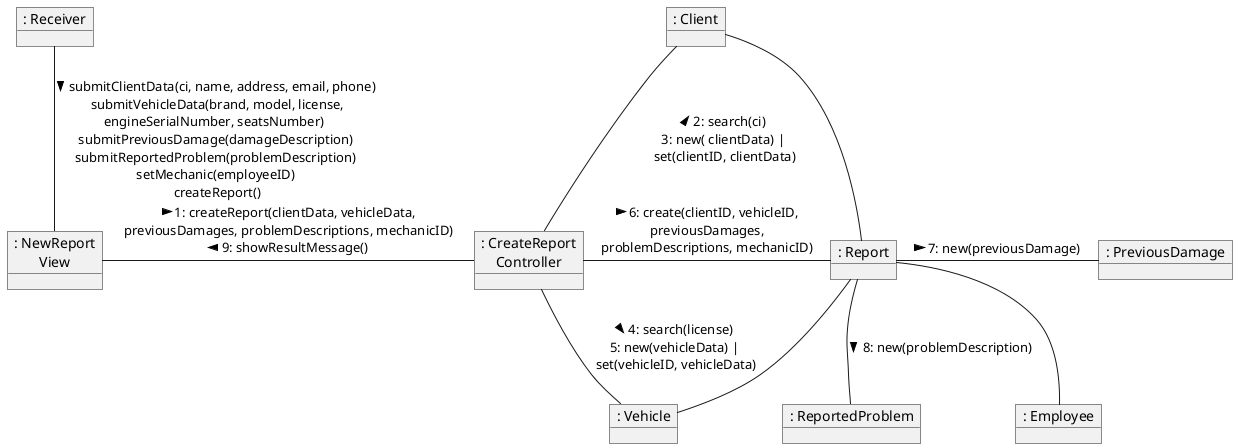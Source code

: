 @startuml
object ": Receiver" as Receiver
object ": NewReport\nView" as NewReportView
object ": Client" as Client
object ": Vehicle" as Vehicle
object ": Report" as Report
object ": Employee" as Employee
object ": PreviousDamage" as PreviousDamage
object ": ReportedProblem" as ReportedProblem
object ": CreateReport\nController" as CreateReportController

Receiver -d- NewReportView : > submitClientData(ci, name, address, email, phone) \n submitVehicleData(brand, model, license,\nengineSerialNumber, seatsNumber) \n submitPreviousDamage(damageDescription) \n submitReportedProblem(problemDescription) \n setMechanic(employeeID) \n createReport()
NewReportView -r- CreateReportController : > 1: createReport(clientData, vehicleData, \n previousDamages, problemDescriptions, mechanicID) \n 9: showResultMessage() <
CreateReportController -u- Client : < 2: search(ci) \n 3: new( clientData) | \n set(clientID, clientData)
CreateReportController -d- Vehicle : > 4: search(license) \n 5: new(vehicleData) | \n set(vehicleID, vehicleData)
CreateReportController -r- Report : > 6: create(clientID, vehicleID, \n previousDamages, \nproblemDescriptions, mechanicID)
Report -- Client
Report -- Vehicle
Report -r- PreviousDamage: > 7: new(previousDamage)
Report -- ReportedProblem: > 8: new(problemDescription)
Report -- Employee

@enduml